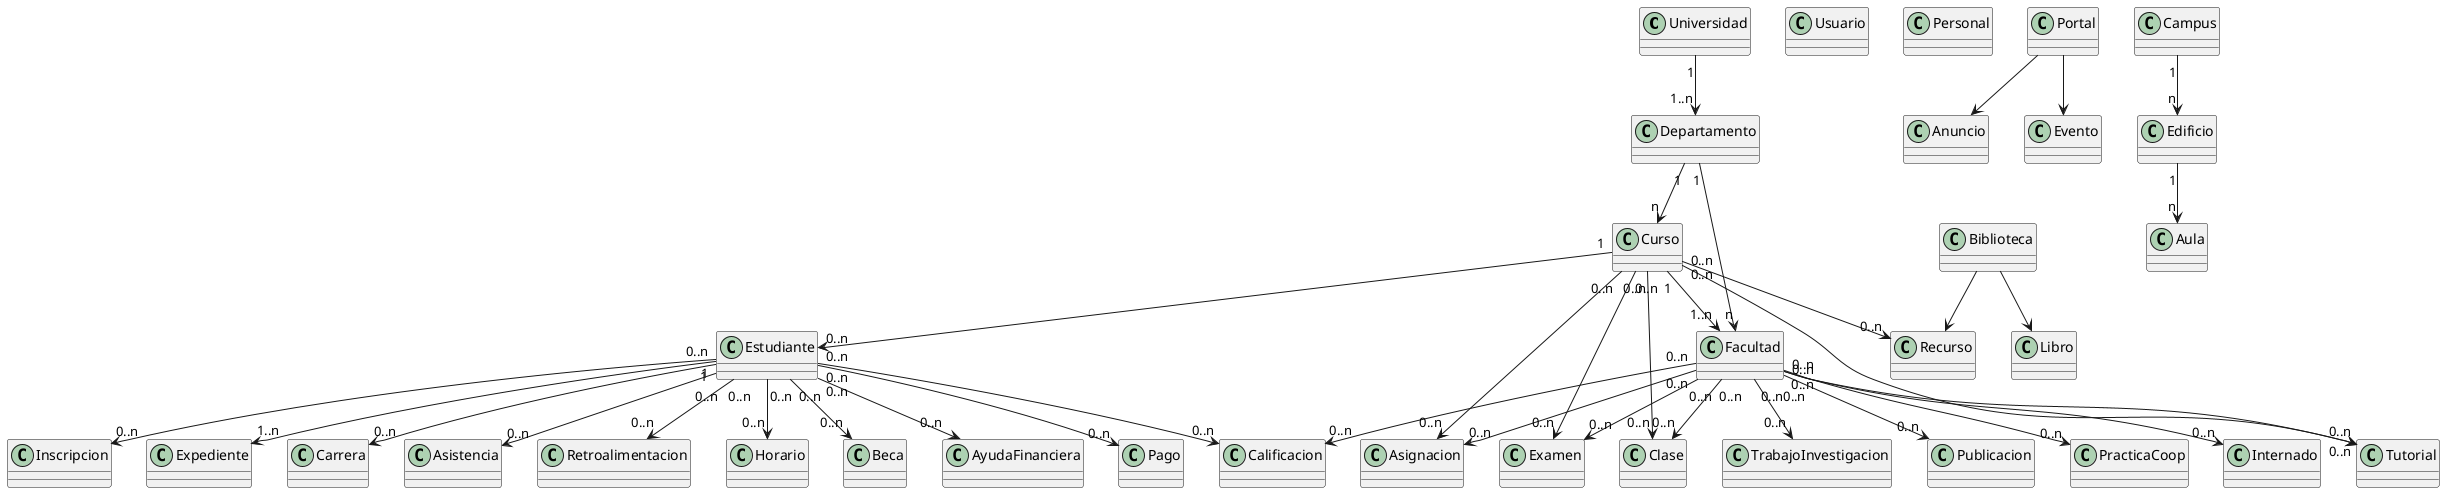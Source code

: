 @startuml Academico
class Universidad
class Usuario
class Estudiante
class Facultad
class Personal
class Curso
class Departamento
class Portal
class Inscripcion
class Calificacion
class Anuncio
class Asignacion
class Examen
class Clase
class Tutorial
class Biblioteca
class Libro
class Recurso
class Evento
class Expediente
class Carrera
class Campus
class Edificio
class Aula
class Asistencia
class Retroalimentacion
class Horario
class Beca
class AyudaFinanciera
class Pago
class TrabajoInvestigacion
class Publicacion
class PracticaCoop
class Internado

Universidad "1" --> "1..n" Departamento
Departamento "1" --> "n" Facultad
Departamento "1" --> "n" Curso
Curso "1" --> "1..n" Facultad
Curso "1" --> "0..n" Estudiante
Estudiante "0..n" --> "0..n" Inscripcion
Estudiante "0..n" --> "0..n" Calificacion
Facultad "0..n" --> "0..n" Calificacion
Facultad "0..n" --> "0..n" Asignacion
Facultad "0..n" --> "0..n" Examen
Facultad "0..n" --> "0..n" Clase
Facultad "0..n" --> "0..n" Tutorial
Facultad "0..n" --> "0..n" TrabajoInvestigacion
Facultad "0..n" --> "0..n" Publicacion
Facultad "0..n" --> "0..n" PracticaCoop
Facultad "0..n" --> "0..n" Internado
Estudiante "1" --> "1..n" Expediente
Estudiante "1" --> "0..n" Carrera 
Estudiante "0..n" --> "0..n" Beca
Estudiante "0..n" --> "0..n" AyudaFinanciera
Estudiante "0..n" --> "0..n" Pago
Estudiante "0..n" --> "0..n" Asistencia
Estudiante "0..n" --> "0..n" Retroalimentacion
Estudiante "0..n" --> "0..n" Horario
Curso "0..n" --> "0..n" Asignacion
Curso "0..n" --> "0..n" Examen
Curso "0..n" --> "0..n" Clase
Curso "0..n" --> "0..n" Tutorial
Curso "0..n" --> "0..n" Recurso
Portal --> Anuncio
Portal --> Evento
Biblioteca --> Libro
Biblioteca --> Recurso
Campus "1" --> "n" Edificio
Edificio "1" --> "n" Aula

@enduml
